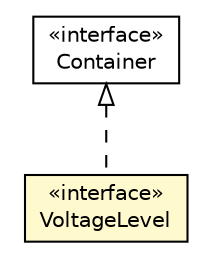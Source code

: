 #!/usr/local/bin/dot
#
# Class diagram 
# Generated by UMLGraph version R5_6 (http://www.umlgraph.org/)
#

digraph G {
	edge [fontname="Helvetica",fontsize=10,labelfontname="Helvetica",labelfontsize=10];
	node [fontname="Helvetica",fontsize=10,shape=plaintext];
	nodesep=0.25;
	ranksep=0.5;
	// eu.itesla_project.iidm.network.VoltageLevel
	c10744 [label=<<table title="eu.itesla_project.iidm.network.VoltageLevel" border="0" cellborder="1" cellspacing="0" cellpadding="2" port="p" bgcolor="lemonChiffon" href="./VoltageLevel.html">
		<tr><td><table border="0" cellspacing="0" cellpadding="1">
<tr><td align="center" balign="center"> &#171;interface&#187; </td></tr>
<tr><td align="center" balign="center"> VoltageLevel </td></tr>
		</table></td></tr>
		</table>>, URL="./VoltageLevel.html", fontname="Helvetica", fontcolor="black", fontsize=10.0];
	// eu.itesla_project.iidm.network.Container
	c10754 [label=<<table title="eu.itesla_project.iidm.network.Container" border="0" cellborder="1" cellspacing="0" cellpadding="2" port="p" href="./Container.html">
		<tr><td><table border="0" cellspacing="0" cellpadding="1">
<tr><td align="center" balign="center"> &#171;interface&#187; </td></tr>
<tr><td align="center" balign="center"> Container </td></tr>
		</table></td></tr>
		</table>>, URL="./Container.html", fontname="Helvetica", fontcolor="black", fontsize=10.0];
	//eu.itesla_project.iidm.network.VoltageLevel implements eu.itesla_project.iidm.network.Container
	c10754:p -> c10744:p [dir=back,arrowtail=empty,style=dashed];
}

